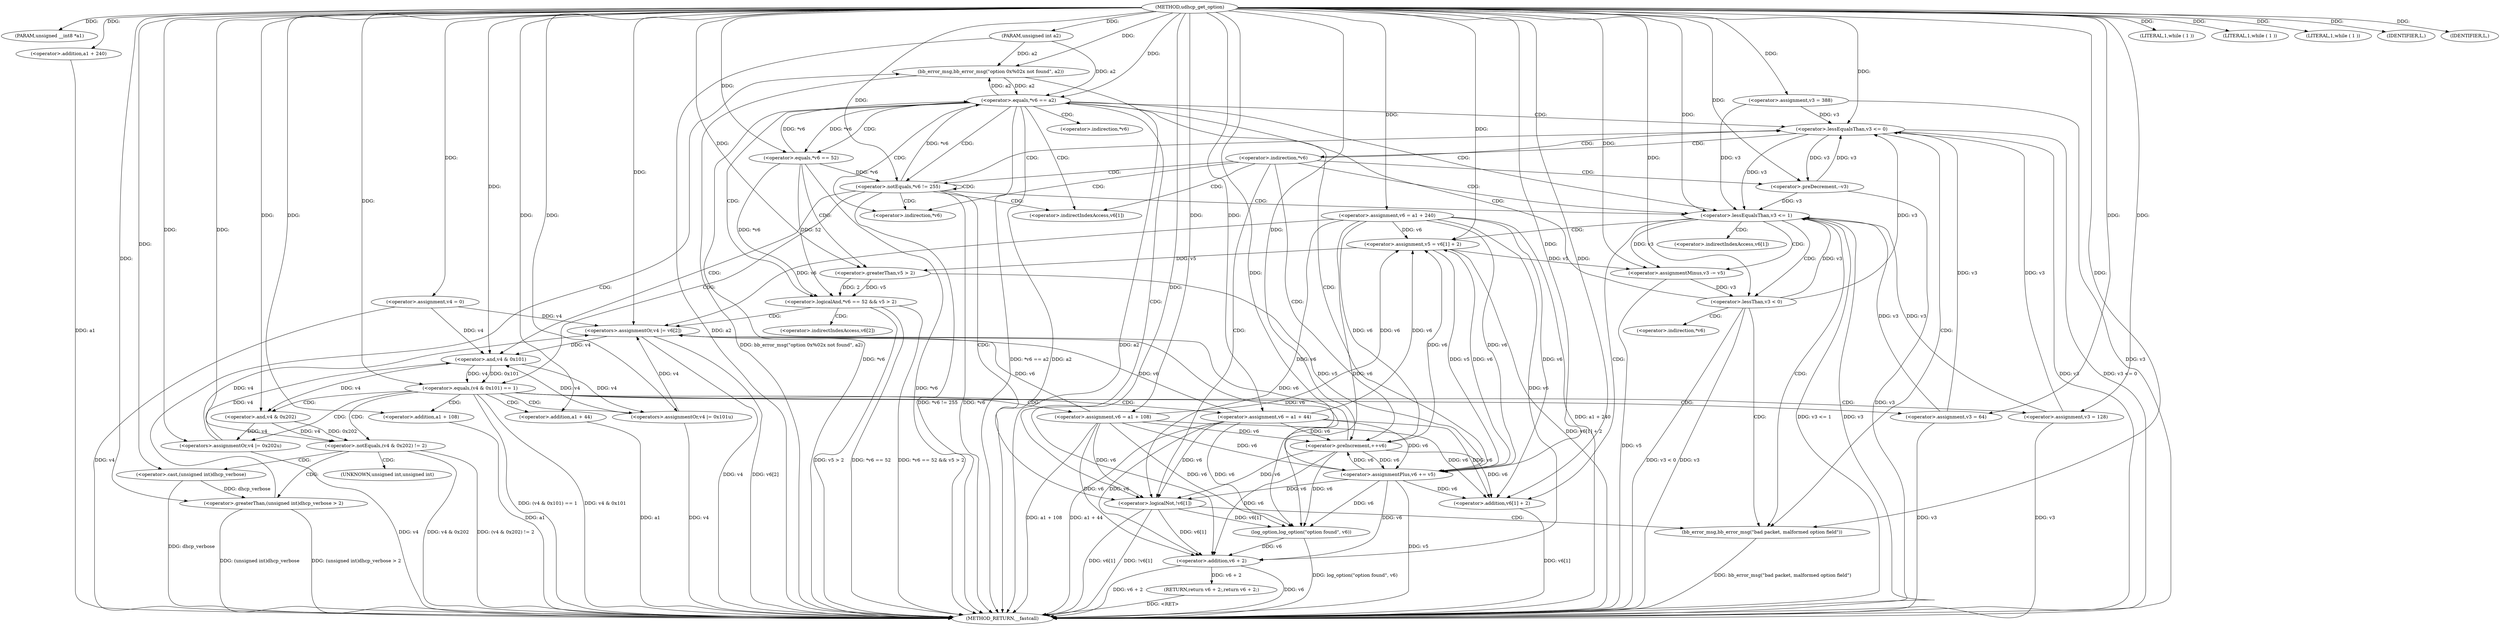 digraph udhcp_get_option {  
"1000105" [label = "(METHOD,udhcp_get_option)" ]
"1000260" [label = "(METHOD_RETURN,__fastcall)" ]
"1000106" [label = "(PARAM,unsigned __int8 *a1)" ]
"1000107" [label = "(PARAM,unsigned int a2)" ]
"1000113" [label = "(<operator>.assignment,v4 = 0)" ]
"1000116" [label = "(<operator>.assignment,v6 = a1 + 240)" ]
"1000118" [label = "(<operator>.addition,a1 + 240)" ]
"1000121" [label = "(<operator>.assignment,v3 = 388)" ]
"1000125" [label = "(LITERAL,1,while ( 1 ))" ]
"1000128" [label = "(LITERAL,1,while ( 1 ))" ]
"1000131" [label = "(LITERAL,1,while ( 1 ))" ]
"1000134" [label = "(<operator>.lessEqualsThan,v3 <= 0)" ]
"1000142" [label = "(<operator>.preDecrement,--v3)" ]
"1000144" [label = "(<operator>.preIncrement,++v6)" ]
"1000147" [label = "(<operator>.notEquals,*v6 != 255)" ]
"1000153" [label = "(<operator>.equals,(v4 & 0x101) == 1)" ]
"1000154" [label = "(<operator>.and,v4 & 0x101)" ]
"1000159" [label = "(<operators>.assignmentOr,v4 |= 0x101u)" ]
"1000162" [label = "(<operator>.assignment,v6 = a1 + 108)" ]
"1000164" [label = "(<operator>.addition,a1 + 108)" ]
"1000167" [label = "(<operator>.assignment,v3 = 128)" ]
"1000173" [label = "(<operator>.notEquals,(v4 & 0x202) != 2)" ]
"1000174" [label = "(<operator>.and,v4 & 0x202)" ]
"1000180" [label = "(<operator>.greaterThan,(unsigned int)dhcp_verbose > 2)" ]
"1000181" [label = "(<operator>.cast,(unsigned int)dhcp_verbose)" ]
"1000185" [label = "(bb_error_msg,bb_error_msg(\"option 0x%02x not found\", a2))" ]
"1000188" [label = "(IDENTIFIER,L,)" ]
"1000189" [label = "(<operators>.assignmentOr,v4 |= 0x202u)" ]
"1000192" [label = "(<operator>.assignment,v6 = a1 + 44)" ]
"1000194" [label = "(<operator>.addition,a1 + 44)" ]
"1000197" [label = "(<operator>.assignment,v3 = 64)" ]
"1000201" [label = "(<operator>.lessEqualsThan,v3 <= 1)" ]
"1000205" [label = "(<operator>.assignment,v5 = v6[1] + 2)" ]
"1000207" [label = "(<operator>.addition,v6[1] + 2)" ]
"1000212" [label = "(<operator>.assignmentMinus,v3 -= v5)" ]
"1000216" [label = "(<operator>.lessThan,v3 < 0)" ]
"1000221" [label = "(<operator>.equals,*v6 == a2)" ]
"1000227" [label = "(<operator>.logicalAnd,*v6 == 52 && v5 > 2)" ]
"1000228" [label = "(<operator>.equals,*v6 == 52)" ]
"1000232" [label = "(<operator>.greaterThan,v5 > 2)" ]
"1000235" [label = "(<operators>.assignmentOr,v4 |= v6[2])" ]
"1000240" [label = "(<operator>.assignmentPlus,v6 += v5)" ]
"1000244" [label = "(<operator>.logicalNot,!v6[1])" ]
"1000250" [label = "(bb_error_msg,bb_error_msg(\"bad packet, malformed option field\"))" ]
"1000252" [label = "(IDENTIFIER,L,)" ]
"1000253" [label = "(log_option,log_option(\"option found\", v6))" ]
"1000256" [label = "(RETURN,return v6 + 2;,return v6 + 2;)" ]
"1000257" [label = "(<operator>.addition,v6 + 2)" ]
"1000139" [label = "(<operator>.indirection,*v6)" ]
"1000148" [label = "(<operator>.indirection,*v6)" ]
"1000182" [label = "(UNKNOWN,unsigned int,unsigned int)" ]
"1000208" [label = "(<operator>.indirectIndexAccess,v6[1])" ]
"1000222" [label = "(<operator>.indirection,*v6)" ]
"1000229" [label = "(<operator>.indirection,*v6)" ]
"1000237" [label = "(<operator>.indirectIndexAccess,v6[2])" ]
"1000245" [label = "(<operator>.indirectIndexAccess,v6[1])" ]
  "1000256" -> "1000260"  [ label = "DDG: <RET>"] 
  "1000173" -> "1000260"  [ label = "DDG: v4 & 0x202"] 
  "1000216" -> "1000260"  [ label = "DDG: v3"] 
  "1000134" -> "1000260"  [ label = "DDG: v3 <= 0"] 
  "1000197" -> "1000260"  [ label = "DDG: v3"] 
  "1000201" -> "1000260"  [ label = "DDG: v3 <= 1"] 
  "1000240" -> "1000260"  [ label = "DDG: v5"] 
  "1000180" -> "1000260"  [ label = "DDG: (unsigned int)dhcp_verbose"] 
  "1000162" -> "1000260"  [ label = "DDG: a1 + 108"] 
  "1000192" -> "1000260"  [ label = "DDG: a1 + 44"] 
  "1000142" -> "1000260"  [ label = "DDG: v3"] 
  "1000107" -> "1000260"  [ label = "DDG: a2"] 
  "1000244" -> "1000260"  [ label = "DDG: !v6[1]"] 
  "1000116" -> "1000260"  [ label = "DDG: a1 + 240"] 
  "1000121" -> "1000260"  [ label = "DDG: v3"] 
  "1000257" -> "1000260"  [ label = "DDG: v6"] 
  "1000228" -> "1000260"  [ label = "DDG: *v6"] 
  "1000221" -> "1000260"  [ label = "DDG: *v6 == a2"] 
  "1000212" -> "1000260"  [ label = "DDG: v5"] 
  "1000118" -> "1000260"  [ label = "DDG: a1"] 
  "1000250" -> "1000260"  [ label = "DDG: bb_error_msg(\"bad packet, malformed option field\")"] 
  "1000181" -> "1000260"  [ label = "DDG: dhcp_verbose"] 
  "1000227" -> "1000260"  [ label = "DDG: *v6 == 52 && v5 > 2"] 
  "1000153" -> "1000260"  [ label = "DDG: (v4 & 0x101) == 1"] 
  "1000221" -> "1000260"  [ label = "DDG: a2"] 
  "1000180" -> "1000260"  [ label = "DDG: (unsigned int)dhcp_verbose > 2"] 
  "1000147" -> "1000260"  [ label = "DDG: *v6 != 255"] 
  "1000147" -> "1000260"  [ label = "DDG: *v6"] 
  "1000253" -> "1000260"  [ label = "DDG: log_option(\"option found\", v6)"] 
  "1000235" -> "1000260"  [ label = "DDG: v4"] 
  "1000189" -> "1000260"  [ label = "DDG: v4"] 
  "1000235" -> "1000260"  [ label = "DDG: v6[2]"] 
  "1000227" -> "1000260"  [ label = "DDG: v5 > 2"] 
  "1000185" -> "1000260"  [ label = "DDG: bb_error_msg(\"option 0x%02x not found\", a2)"] 
  "1000205" -> "1000260"  [ label = "DDG: v6[1] + 2"] 
  "1000221" -> "1000260"  [ label = "DDG: *v6"] 
  "1000257" -> "1000260"  [ label = "DDG: v6 + 2"] 
  "1000207" -> "1000260"  [ label = "DDG: v6[1]"] 
  "1000134" -> "1000260"  [ label = "DDG: v3"] 
  "1000185" -> "1000260"  [ label = "DDG: a2"] 
  "1000227" -> "1000260"  [ label = "DDG: *v6 == 52"] 
  "1000113" -> "1000260"  [ label = "DDG: v4"] 
  "1000216" -> "1000260"  [ label = "DDG: v3 < 0"] 
  "1000173" -> "1000260"  [ label = "DDG: (v4 & 0x202) != 2"] 
  "1000159" -> "1000260"  [ label = "DDG: v4"] 
  "1000194" -> "1000260"  [ label = "DDG: a1"] 
  "1000201" -> "1000260"  [ label = "DDG: v3"] 
  "1000153" -> "1000260"  [ label = "DDG: v4 & 0x101"] 
  "1000244" -> "1000260"  [ label = "DDG: v6[1]"] 
  "1000167" -> "1000260"  [ label = "DDG: v3"] 
  "1000164" -> "1000260"  [ label = "DDG: a1"] 
  "1000105" -> "1000106"  [ label = "DDG: "] 
  "1000105" -> "1000107"  [ label = "DDG: "] 
  "1000105" -> "1000113"  [ label = "DDG: "] 
  "1000105" -> "1000116"  [ label = "DDG: "] 
  "1000105" -> "1000118"  [ label = "DDG: "] 
  "1000105" -> "1000121"  [ label = "DDG: "] 
  "1000105" -> "1000125"  [ label = "DDG: "] 
  "1000105" -> "1000128"  [ label = "DDG: "] 
  "1000105" -> "1000131"  [ label = "DDG: "] 
  "1000142" -> "1000134"  [ label = "DDG: v3"] 
  "1000121" -> "1000134"  [ label = "DDG: v3"] 
  "1000216" -> "1000134"  [ label = "DDG: v3"] 
  "1000197" -> "1000134"  [ label = "DDG: v3"] 
  "1000167" -> "1000134"  [ label = "DDG: v3"] 
  "1000105" -> "1000134"  [ label = "DDG: "] 
  "1000134" -> "1000142"  [ label = "DDG: v3"] 
  "1000105" -> "1000142"  [ label = "DDG: "] 
  "1000240" -> "1000144"  [ label = "DDG: v6"] 
  "1000192" -> "1000144"  [ label = "DDG: v6"] 
  "1000116" -> "1000144"  [ label = "DDG: v6"] 
  "1000162" -> "1000144"  [ label = "DDG: v6"] 
  "1000105" -> "1000144"  [ label = "DDG: "] 
  "1000228" -> "1000147"  [ label = "DDG: *v6"] 
  "1000105" -> "1000147"  [ label = "DDG: "] 
  "1000154" -> "1000153"  [ label = "DDG: v4"] 
  "1000154" -> "1000153"  [ label = "DDG: 0x101"] 
  "1000235" -> "1000154"  [ label = "DDG: v4"] 
  "1000189" -> "1000154"  [ label = "DDG: v4"] 
  "1000113" -> "1000154"  [ label = "DDG: v4"] 
  "1000159" -> "1000154"  [ label = "DDG: v4"] 
  "1000105" -> "1000154"  [ label = "DDG: "] 
  "1000105" -> "1000153"  [ label = "DDG: "] 
  "1000105" -> "1000159"  [ label = "DDG: "] 
  "1000154" -> "1000159"  [ label = "DDG: v4"] 
  "1000105" -> "1000162"  [ label = "DDG: "] 
  "1000105" -> "1000164"  [ label = "DDG: "] 
  "1000105" -> "1000167"  [ label = "DDG: "] 
  "1000174" -> "1000173"  [ label = "DDG: v4"] 
  "1000174" -> "1000173"  [ label = "DDG: 0x202"] 
  "1000154" -> "1000174"  [ label = "DDG: v4"] 
  "1000105" -> "1000174"  [ label = "DDG: "] 
  "1000105" -> "1000173"  [ label = "DDG: "] 
  "1000181" -> "1000180"  [ label = "DDG: dhcp_verbose"] 
  "1000105" -> "1000181"  [ label = "DDG: "] 
  "1000105" -> "1000180"  [ label = "DDG: "] 
  "1000105" -> "1000185"  [ label = "DDG: "] 
  "1000221" -> "1000185"  [ label = "DDG: a2"] 
  "1000107" -> "1000185"  [ label = "DDG: a2"] 
  "1000105" -> "1000188"  [ label = "DDG: "] 
  "1000105" -> "1000189"  [ label = "DDG: "] 
  "1000174" -> "1000189"  [ label = "DDG: v4"] 
  "1000105" -> "1000192"  [ label = "DDG: "] 
  "1000105" -> "1000194"  [ label = "DDG: "] 
  "1000105" -> "1000197"  [ label = "DDG: "] 
  "1000142" -> "1000201"  [ label = "DDG: v3"] 
  "1000121" -> "1000201"  [ label = "DDG: v3"] 
  "1000216" -> "1000201"  [ label = "DDG: v3"] 
  "1000197" -> "1000201"  [ label = "DDG: v3"] 
  "1000134" -> "1000201"  [ label = "DDG: v3"] 
  "1000167" -> "1000201"  [ label = "DDG: v3"] 
  "1000105" -> "1000201"  [ label = "DDG: "] 
  "1000240" -> "1000205"  [ label = "DDG: v6"] 
  "1000192" -> "1000205"  [ label = "DDG: v6"] 
  "1000144" -> "1000205"  [ label = "DDG: v6"] 
  "1000116" -> "1000205"  [ label = "DDG: v6"] 
  "1000162" -> "1000205"  [ label = "DDG: v6"] 
  "1000105" -> "1000205"  [ label = "DDG: "] 
  "1000240" -> "1000207"  [ label = "DDG: v6"] 
  "1000192" -> "1000207"  [ label = "DDG: v6"] 
  "1000144" -> "1000207"  [ label = "DDG: v6"] 
  "1000116" -> "1000207"  [ label = "DDG: v6"] 
  "1000162" -> "1000207"  [ label = "DDG: v6"] 
  "1000105" -> "1000207"  [ label = "DDG: "] 
  "1000205" -> "1000212"  [ label = "DDG: v5"] 
  "1000105" -> "1000212"  [ label = "DDG: "] 
  "1000201" -> "1000212"  [ label = "DDG: v3"] 
  "1000212" -> "1000216"  [ label = "DDG: v3"] 
  "1000105" -> "1000216"  [ label = "DDG: "] 
  "1000228" -> "1000221"  [ label = "DDG: *v6"] 
  "1000147" -> "1000221"  [ label = "DDG: *v6"] 
  "1000185" -> "1000221"  [ label = "DDG: a2"] 
  "1000107" -> "1000221"  [ label = "DDG: a2"] 
  "1000105" -> "1000221"  [ label = "DDG: "] 
  "1000228" -> "1000227"  [ label = "DDG: *v6"] 
  "1000228" -> "1000227"  [ label = "DDG: 52"] 
  "1000221" -> "1000228"  [ label = "DDG: *v6"] 
  "1000105" -> "1000228"  [ label = "DDG: "] 
  "1000232" -> "1000227"  [ label = "DDG: v5"] 
  "1000232" -> "1000227"  [ label = "DDG: 2"] 
  "1000105" -> "1000232"  [ label = "DDG: "] 
  "1000205" -> "1000232"  [ label = "DDG: v5"] 
  "1000240" -> "1000235"  [ label = "DDG: v6"] 
  "1000192" -> "1000235"  [ label = "DDG: v6"] 
  "1000144" -> "1000235"  [ label = "DDG: v6"] 
  "1000116" -> "1000235"  [ label = "DDG: v6"] 
  "1000162" -> "1000235"  [ label = "DDG: v6"] 
  "1000189" -> "1000235"  [ label = "DDG: v4"] 
  "1000113" -> "1000235"  [ label = "DDG: v4"] 
  "1000159" -> "1000235"  [ label = "DDG: v4"] 
  "1000105" -> "1000235"  [ label = "DDG: "] 
  "1000232" -> "1000240"  [ label = "DDG: v5"] 
  "1000105" -> "1000240"  [ label = "DDG: "] 
  "1000205" -> "1000240"  [ label = "DDG: v5"] 
  "1000192" -> "1000240"  [ label = "DDG: v6"] 
  "1000144" -> "1000240"  [ label = "DDG: v6"] 
  "1000116" -> "1000240"  [ label = "DDG: v6"] 
  "1000162" -> "1000240"  [ label = "DDG: v6"] 
  "1000240" -> "1000244"  [ label = "DDG: v6"] 
  "1000192" -> "1000244"  [ label = "DDG: v6"] 
  "1000144" -> "1000244"  [ label = "DDG: v6"] 
  "1000116" -> "1000244"  [ label = "DDG: v6"] 
  "1000162" -> "1000244"  [ label = "DDG: v6"] 
  "1000105" -> "1000250"  [ label = "DDG: "] 
  "1000105" -> "1000252"  [ label = "DDG: "] 
  "1000105" -> "1000253"  [ label = "DDG: "] 
  "1000240" -> "1000253"  [ label = "DDG: v6"] 
  "1000192" -> "1000253"  [ label = "DDG: v6"] 
  "1000144" -> "1000253"  [ label = "DDG: v6"] 
  "1000244" -> "1000253"  [ label = "DDG: v6[1]"] 
  "1000116" -> "1000253"  [ label = "DDG: v6"] 
  "1000162" -> "1000253"  [ label = "DDG: v6"] 
  "1000257" -> "1000256"  [ label = "DDG: v6 + 2"] 
  "1000253" -> "1000257"  [ label = "DDG: v6"] 
  "1000244" -> "1000257"  [ label = "DDG: v6[1]"] 
  "1000105" -> "1000257"  [ label = "DDG: "] 
  "1000240" -> "1000257"  [ label = "DDG: v6"] 
  "1000192" -> "1000257"  [ label = "DDG: v6"] 
  "1000144" -> "1000257"  [ label = "DDG: v6"] 
  "1000116" -> "1000257"  [ label = "DDG: v6"] 
  "1000162" -> "1000257"  [ label = "DDG: v6"] 
  "1000134" -> "1000250"  [ label = "CDG: "] 
  "1000134" -> "1000139"  [ label = "CDG: "] 
  "1000139" -> "1000144"  [ label = "CDG: "] 
  "1000139" -> "1000142"  [ label = "CDG: "] 
  "1000139" -> "1000201"  [ label = "CDG: "] 
  "1000139" -> "1000245"  [ label = "CDG: "] 
  "1000139" -> "1000244"  [ label = "CDG: "] 
  "1000139" -> "1000148"  [ label = "CDG: "] 
  "1000139" -> "1000147"  [ label = "CDG: "] 
  "1000139" -> "1000134"  [ label = "CDG: "] 
  "1000147" -> "1000154"  [ label = "CDG: "] 
  "1000147" -> "1000153"  [ label = "CDG: "] 
  "1000147" -> "1000201"  [ label = "CDG: "] 
  "1000147" -> "1000134"  [ label = "CDG: "] 
  "1000147" -> "1000148"  [ label = "CDG: "] 
  "1000147" -> "1000147"  [ label = "CDG: "] 
  "1000147" -> "1000245"  [ label = "CDG: "] 
  "1000147" -> "1000244"  [ label = "CDG: "] 
  "1000153" -> "1000174"  [ label = "CDG: "] 
  "1000153" -> "1000173"  [ label = "CDG: "] 
  "1000153" -> "1000167"  [ label = "CDG: "] 
  "1000153" -> "1000164"  [ label = "CDG: "] 
  "1000153" -> "1000162"  [ label = "CDG: "] 
  "1000153" -> "1000192"  [ label = "CDG: "] 
  "1000153" -> "1000189"  [ label = "CDG: "] 
  "1000153" -> "1000197"  [ label = "CDG: "] 
  "1000153" -> "1000194"  [ label = "CDG: "] 
  "1000153" -> "1000159"  [ label = "CDG: "] 
  "1000173" -> "1000182"  [ label = "CDG: "] 
  "1000173" -> "1000181"  [ label = "CDG: "] 
  "1000173" -> "1000180"  [ label = "CDG: "] 
  "1000180" -> "1000185"  [ label = "CDG: "] 
  "1000201" -> "1000208"  [ label = "CDG: "] 
  "1000201" -> "1000207"  [ label = "CDG: "] 
  "1000201" -> "1000205"  [ label = "CDG: "] 
  "1000201" -> "1000216"  [ label = "CDG: "] 
  "1000201" -> "1000212"  [ label = "CDG: "] 
  "1000201" -> "1000250"  [ label = "CDG: "] 
  "1000216" -> "1000222"  [ label = "CDG: "] 
  "1000216" -> "1000221"  [ label = "CDG: "] 
  "1000216" -> "1000250"  [ label = "CDG: "] 
  "1000221" -> "1000240"  [ label = "CDG: "] 
  "1000221" -> "1000229"  [ label = "CDG: "] 
  "1000221" -> "1000228"  [ label = "CDG: "] 
  "1000221" -> "1000227"  [ label = "CDG: "] 
  "1000221" -> "1000245"  [ label = "CDG: "] 
  "1000221" -> "1000244"  [ label = "CDG: "] 
  "1000221" -> "1000201"  [ label = "CDG: "] 
  "1000221" -> "1000134"  [ label = "CDG: "] 
  "1000221" -> "1000148"  [ label = "CDG: "] 
  "1000221" -> "1000147"  [ label = "CDG: "] 
  "1000227" -> "1000237"  [ label = "CDG: "] 
  "1000227" -> "1000235"  [ label = "CDG: "] 
  "1000228" -> "1000232"  [ label = "CDG: "] 
  "1000244" -> "1000250"  [ label = "CDG: "] 
}
